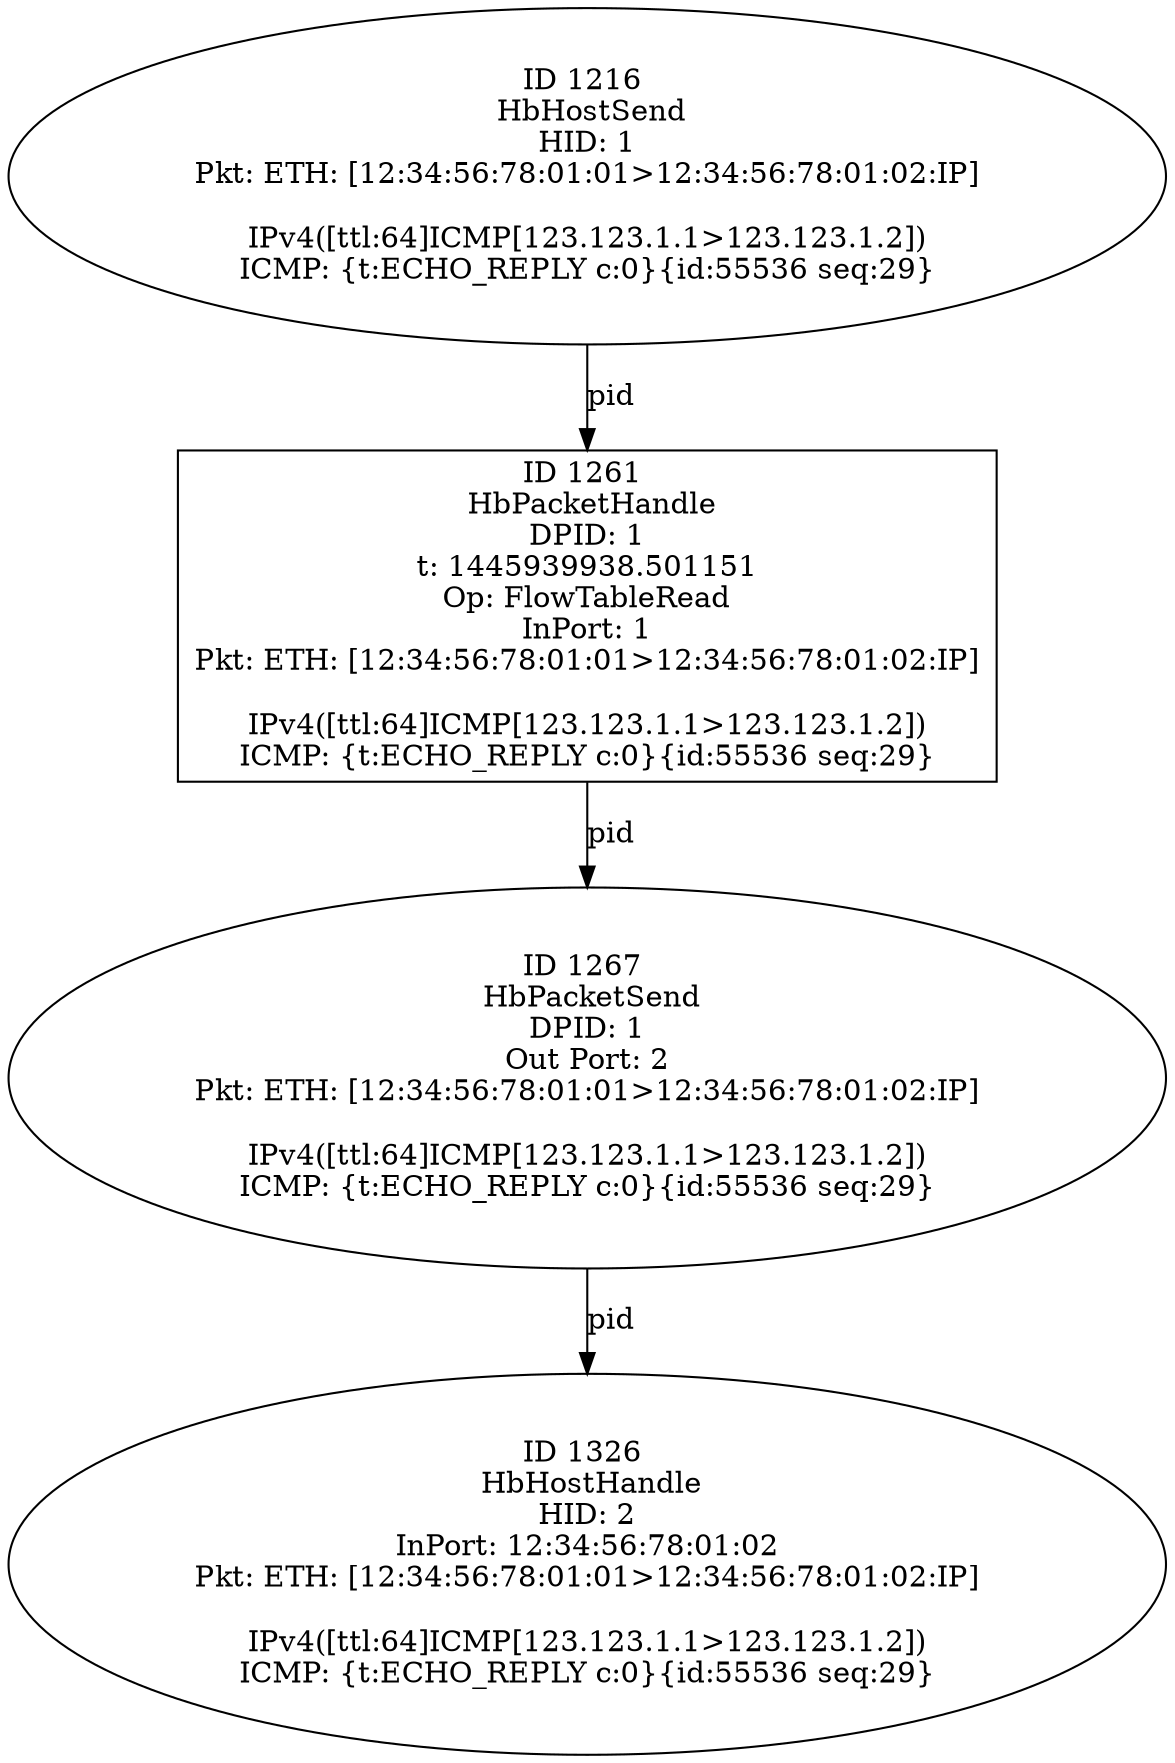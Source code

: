 strict digraph G {
1216 [shape=oval, event=<hb_events.HbHostSend object at 0x107b70050>, label="ID 1216 
 HbHostSend
HID: 1
Pkt: ETH: [12:34:56:78:01:01>12:34:56:78:01:02:IP]

IPv4([ttl:64]ICMP[123.123.1.1>123.123.1.2])
ICMP: {t:ECHO_REPLY c:0}{id:55536 seq:29}"];
1267 [shape=oval, event=<hb_events.HbPacketSend object at 0x107b95810>, label="ID 1267 
 HbPacketSend
DPID: 1
Out Port: 2
Pkt: ETH: [12:34:56:78:01:01>12:34:56:78:01:02:IP]

IPv4([ttl:64]ICMP[123.123.1.1>123.123.1.2])
ICMP: {t:ECHO_REPLY c:0}{id:55536 seq:29}"];
1261 [shape=box, event=<hb_events.HbPacketHandle object at 0x107b953d0>, label="ID 1261 
 HbPacketHandle
DPID: 1
t: 1445939938.501151
Op: FlowTableRead
InPort: 1
Pkt: ETH: [12:34:56:78:01:01>12:34:56:78:01:02:IP]

IPv4([ttl:64]ICMP[123.123.1.1>123.123.1.2])
ICMP: {t:ECHO_REPLY c:0}{id:55536 seq:29}"];
1326 [shape=oval, event=<hb_events.HbHostHandle object at 0x107bc5f90>, label="ID 1326 
 HbHostHandle
HID: 2
InPort: 12:34:56:78:01:02
Pkt: ETH: [12:34:56:78:01:01>12:34:56:78:01:02:IP]

IPv4([ttl:64]ICMP[123.123.1.1>123.123.1.2])
ICMP: {t:ECHO_REPLY c:0}{id:55536 seq:29}"];
1216 -> 1261  [rel=pid, label=pid];
1267 -> 1326  [rel=pid, label=pid];
1261 -> 1267  [rel=pid, label=pid];
}
